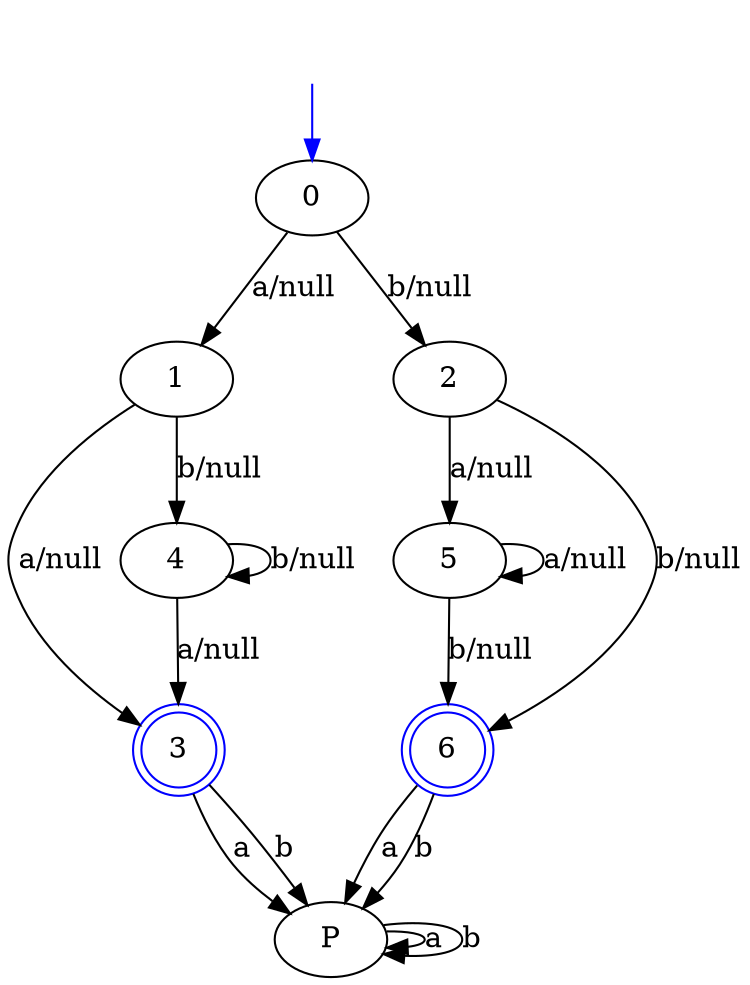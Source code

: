 digraph Automate {
begin[style=invisible];
"begin"-> 0[shape=polygone,color=blue];
0->1[label = "a/null"]
0->2[label = "b/null"]
1->3[label = "a/null"]
1->4[label = "b/null"]
2->5[label = "a/null"]
2->6[label = "b/null"]
3->P[label = "a"]
3->P[label = "b"]
4->3[label = "a/null"]
4->4[label = "b/null"]
5->5[label = "a/null"]
5->6[label = "b/null"]
6->P[label = "a"]
6->P[label = "b"]
P->P[label = "a"]
P->P[label = "b"]
3[shape=circle,color=blue,peripheries=2]; 
6[shape=circle,color=blue,peripheries=2]; 
}